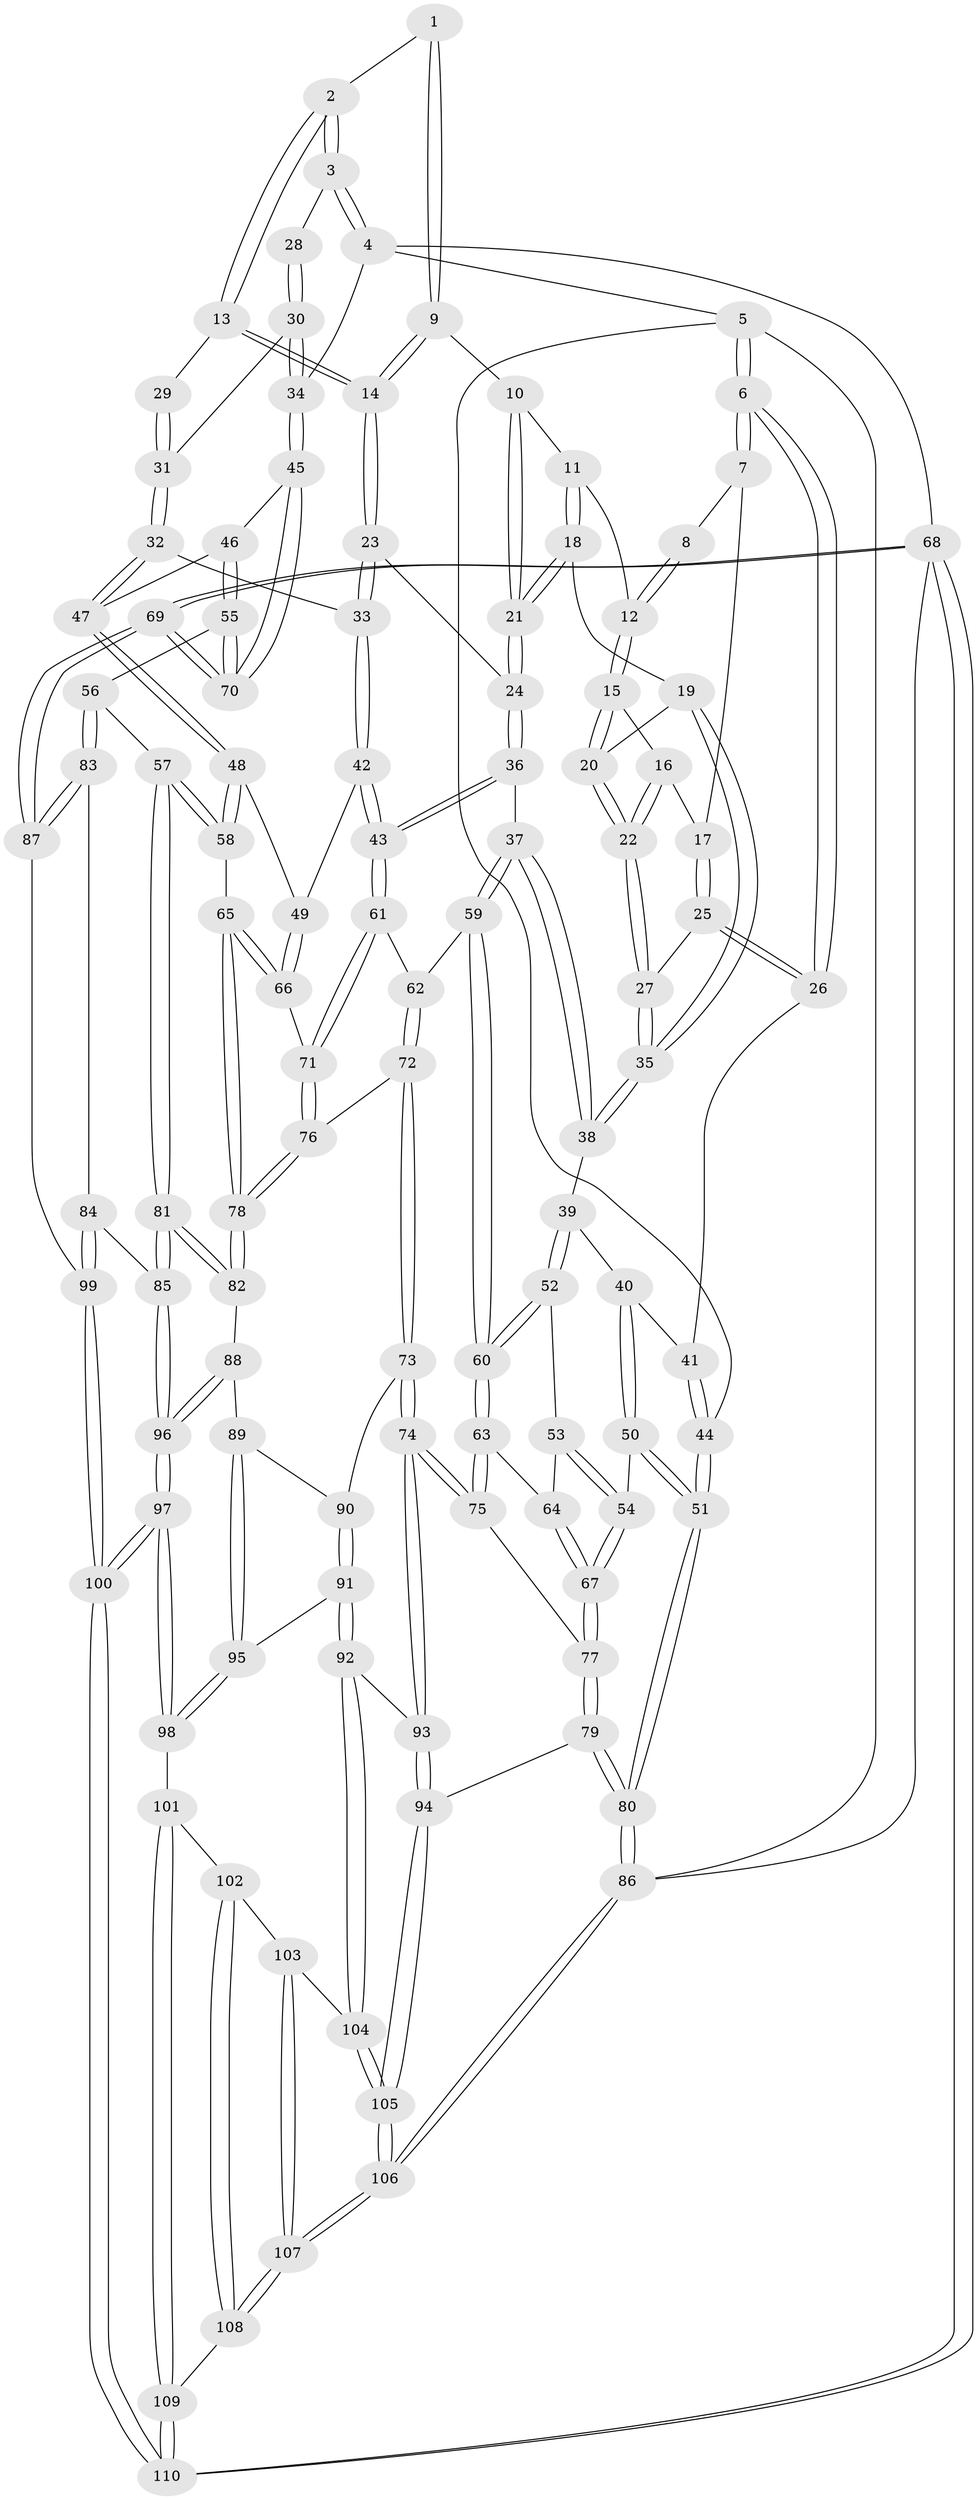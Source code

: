 // Generated by graph-tools (version 1.1) at 2025/16/03/09/25 04:16:49]
// undirected, 110 vertices, 272 edges
graph export_dot {
graph [start="1"]
  node [color=gray90,style=filled];
  1 [pos="+0.6550656546310614+0"];
  2 [pos="+0.8109081984122296+0"];
  3 [pos="+1+0"];
  4 [pos="+1+0"];
  5 [pos="+0+0"];
  6 [pos="+0+0"];
  7 [pos="+0+0"];
  8 [pos="+0.4314052278076801+0"];
  9 [pos="+0.586043405147499+0.08488134271905806"];
  10 [pos="+0.47911663005828203+0.03413046773441888"];
  11 [pos="+0.42418125946554364+0"];
  12 [pos="+0.4234693625257992+0"];
  13 [pos="+0.7068715415399+0.09175516631120459"];
  14 [pos="+0.6256376801892707+0.14040147928755317"];
  15 [pos="+0.34361401754904314+0.06463741581127991"];
  16 [pos="+0.3186890062115603+0.07483344760847037"];
  17 [pos="+0.23916118746550544+0.08628918516917065"];
  18 [pos="+0.433501520319417+0.17177238045476817"];
  19 [pos="+0.4079675365749676+0.1676625036804002"];
  20 [pos="+0.3831955893624666+0.15314399337544649"];
  21 [pos="+0.4918183908252986+0.2019674315536461"];
  22 [pos="+0.3175575016638358+0.19829277152089436"];
  23 [pos="+0.6208540710051836+0.15340515383509765"];
  24 [pos="+0.4956086255608901+0.2064542923187411"];
  25 [pos="+0.19577610229883796+0.16798406168848087"];
  26 [pos="+0.15905535205027055+0.18558639845846703"];
  27 [pos="+0.3015435425372163+0.22321720426990266"];
  28 [pos="+0.8490653494910568+0.11383520684003427"];
  29 [pos="+0.7342192200178416+0.1124203723407884"];
  30 [pos="+0.8521579440920963+0.21933962256567982"];
  31 [pos="+0.8141027221333123+0.26071260104095506"];
  32 [pos="+0.8110792513984313+0.2687409596881438"];
  33 [pos="+0.687380284149021+0.2914665340684184"];
  34 [pos="+1+0.09941592636775477"];
  35 [pos="+0.3321208559584733+0.28230465637617214"];
  36 [pos="+0.4926959882013188+0.2205801857010419"];
  37 [pos="+0.3760745512526187+0.34508040502396986"];
  38 [pos="+0.3429485009390562+0.3194498746875114"];
  39 [pos="+0.20403723534073717+0.3348256581340356"];
  40 [pos="+0.19134407278910046+0.32693329077469585"];
  41 [pos="+0.12242213697636868+0.2484558496342992"];
  42 [pos="+0.6293382160061131+0.37485897465567414"];
  43 [pos="+0.6187843591771736+0.38228647705791147"];
  44 [pos="+0+0.3344740873541878"];
  45 [pos="+1+0.23742471426540215"];
  46 [pos="+0.9082337484932602+0.3226544071781083"];
  47 [pos="+0.8516084069843469+0.3303202448390034"];
  48 [pos="+0.8528394885593058+0.38508676096555866"];
  49 [pos="+0.7618715365257233+0.42605664662863796"];
  50 [pos="+0.04422538238149662+0.48391745246572554"];
  51 [pos="+0+0.472438995471276"];
  52 [pos="+0.20598182873432877+0.4107827738303509"];
  53 [pos="+0.1995336782424477+0.42680291519546704"];
  54 [pos="+0.12227950050307765+0.5029426673739517"];
  55 [pos="+1+0.5059368128993083"];
  56 [pos="+1+0.5196781199828248"];
  57 [pos="+0.9851199196308177+0.518494470132257"];
  58 [pos="+0.9087056328630756+0.4808682362763463"];
  59 [pos="+0.39312097952422353+0.395880529476817"];
  60 [pos="+0.3710937127068142+0.4380693347289631"];
  61 [pos="+0.6169421500139289+0.3851292416108749"];
  62 [pos="+0.5611851184648051+0.42545457061859104"];
  63 [pos="+0.35546346116639055+0.4868997167582089"];
  64 [pos="+0.2471807543146888+0.46286895735214073"];
  65 [pos="+0.768097948240451+0.5412055093581642"];
  66 [pos="+0.7614931021233808+0.5340016483004706"];
  67 [pos="+0.1697221334039096+0.5448237760912301"];
  68 [pos="+1+1"];
  69 [pos="+1+0.8178926108919026"];
  70 [pos="+1+0.48747010166739324"];
  71 [pos="+0.7028462853333162+0.5100151798749707"];
  72 [pos="+0.5561291779375633+0.5885533925788542"];
  73 [pos="+0.5449913822023972+0.6063344501653041"];
  74 [pos="+0.4594710096432163+0.6462537646463458"];
  75 [pos="+0.348701521030749+0.5526288932353907"];
  76 [pos="+0.6140643989206904+0.5798239281505593"];
  77 [pos="+0.22659373663783924+0.607357437601724"];
  78 [pos="+0.7611993028122443+0.6217656868438802"];
  79 [pos="+0.19467443451681257+0.7083179432570739"];
  80 [pos="+0+0.6652317728314148"];
  81 [pos="+0.8201544889640612+0.6815311353847434"];
  82 [pos="+0.7721111690882061+0.6571265849130243"];
  83 [pos="+0.9406958419506708+0.7495598947177038"];
  84 [pos="+0.8808349720962552+0.745491262650672"];
  85 [pos="+0.8482193326972067+0.727118961784048"];
  86 [pos="+0+1"];
  87 [pos="+1+0.7945459992356112"];
  88 [pos="+0.7407837625713347+0.6772448335199935"];
  89 [pos="+0.7147067855385157+0.6878080129149162"];
  90 [pos="+0.5846025059524814+0.645918613142064"];
  91 [pos="+0.6206233923770608+0.7605920165192437"];
  92 [pos="+0.4812673729519901+0.7744322395348303"];
  93 [pos="+0.453090679583016+0.6788481223415694"];
  94 [pos="+0.23230258643151191+0.793625436877064"];
  95 [pos="+0.6465706217480814+0.7772216241365596"];
  96 [pos="+0.7260378288197771+0.872654852750034"];
  97 [pos="+0.7221828075065798+0.8789274025170377"];
  98 [pos="+0.6669600822831646+0.845898447646186"];
  99 [pos="+0.8555997137424026+0.9686249683859377"];
  100 [pos="+0.8091077031179827+1"];
  101 [pos="+0.5655489215635886+0.8770096561268456"];
  102 [pos="+0.5116522038713366+0.8607203163429726"];
  103 [pos="+0.498086168431327+0.8505010123258496"];
  104 [pos="+0.4778370135142109+0.8072314731280322"];
  105 [pos="+0.23305556914241604+0.882338978695104"];
  106 [pos="+0.12958037405059505+1"];
  107 [pos="+0.16073388433607744+1"];
  108 [pos="+0.4881442907744981+1"];
  109 [pos="+0.6179319085884062+1"];
  110 [pos="+0.8175636627057224+1"];
  1 -- 2;
  1 -- 9;
  1 -- 9;
  2 -- 3;
  2 -- 3;
  2 -- 13;
  2 -- 13;
  3 -- 4;
  3 -- 4;
  3 -- 28;
  4 -- 5;
  4 -- 34;
  4 -- 68;
  5 -- 6;
  5 -- 6;
  5 -- 44;
  5 -- 86;
  6 -- 7;
  6 -- 7;
  6 -- 26;
  6 -- 26;
  7 -- 8;
  7 -- 17;
  8 -- 12;
  8 -- 12;
  9 -- 10;
  9 -- 14;
  9 -- 14;
  10 -- 11;
  10 -- 21;
  10 -- 21;
  11 -- 12;
  11 -- 18;
  11 -- 18;
  12 -- 15;
  12 -- 15;
  13 -- 14;
  13 -- 14;
  13 -- 29;
  14 -- 23;
  14 -- 23;
  15 -- 16;
  15 -- 20;
  15 -- 20;
  16 -- 17;
  16 -- 22;
  16 -- 22;
  17 -- 25;
  17 -- 25;
  18 -- 19;
  18 -- 21;
  18 -- 21;
  19 -- 20;
  19 -- 35;
  19 -- 35;
  20 -- 22;
  20 -- 22;
  21 -- 24;
  21 -- 24;
  22 -- 27;
  22 -- 27;
  23 -- 24;
  23 -- 33;
  23 -- 33;
  24 -- 36;
  24 -- 36;
  25 -- 26;
  25 -- 26;
  25 -- 27;
  26 -- 41;
  27 -- 35;
  27 -- 35;
  28 -- 30;
  28 -- 30;
  29 -- 31;
  29 -- 31;
  30 -- 31;
  30 -- 34;
  30 -- 34;
  31 -- 32;
  31 -- 32;
  32 -- 33;
  32 -- 47;
  32 -- 47;
  33 -- 42;
  33 -- 42;
  34 -- 45;
  34 -- 45;
  35 -- 38;
  35 -- 38;
  36 -- 37;
  36 -- 43;
  36 -- 43;
  37 -- 38;
  37 -- 38;
  37 -- 59;
  37 -- 59;
  38 -- 39;
  39 -- 40;
  39 -- 52;
  39 -- 52;
  40 -- 41;
  40 -- 50;
  40 -- 50;
  41 -- 44;
  41 -- 44;
  42 -- 43;
  42 -- 43;
  42 -- 49;
  43 -- 61;
  43 -- 61;
  44 -- 51;
  44 -- 51;
  45 -- 46;
  45 -- 70;
  45 -- 70;
  46 -- 47;
  46 -- 55;
  46 -- 55;
  47 -- 48;
  47 -- 48;
  48 -- 49;
  48 -- 58;
  48 -- 58;
  49 -- 66;
  49 -- 66;
  50 -- 51;
  50 -- 51;
  50 -- 54;
  51 -- 80;
  51 -- 80;
  52 -- 53;
  52 -- 60;
  52 -- 60;
  53 -- 54;
  53 -- 54;
  53 -- 64;
  54 -- 67;
  54 -- 67;
  55 -- 56;
  55 -- 70;
  55 -- 70;
  56 -- 57;
  56 -- 83;
  56 -- 83;
  57 -- 58;
  57 -- 58;
  57 -- 81;
  57 -- 81;
  58 -- 65;
  59 -- 60;
  59 -- 60;
  59 -- 62;
  60 -- 63;
  60 -- 63;
  61 -- 62;
  61 -- 71;
  61 -- 71;
  62 -- 72;
  62 -- 72;
  63 -- 64;
  63 -- 75;
  63 -- 75;
  64 -- 67;
  64 -- 67;
  65 -- 66;
  65 -- 66;
  65 -- 78;
  65 -- 78;
  66 -- 71;
  67 -- 77;
  67 -- 77;
  68 -- 69;
  68 -- 69;
  68 -- 110;
  68 -- 110;
  68 -- 86;
  69 -- 70;
  69 -- 70;
  69 -- 87;
  69 -- 87;
  71 -- 76;
  71 -- 76;
  72 -- 73;
  72 -- 73;
  72 -- 76;
  73 -- 74;
  73 -- 74;
  73 -- 90;
  74 -- 75;
  74 -- 75;
  74 -- 93;
  74 -- 93;
  75 -- 77;
  76 -- 78;
  76 -- 78;
  77 -- 79;
  77 -- 79;
  78 -- 82;
  78 -- 82;
  79 -- 80;
  79 -- 80;
  79 -- 94;
  80 -- 86;
  80 -- 86;
  81 -- 82;
  81 -- 82;
  81 -- 85;
  81 -- 85;
  82 -- 88;
  83 -- 84;
  83 -- 87;
  83 -- 87;
  84 -- 85;
  84 -- 99;
  84 -- 99;
  85 -- 96;
  85 -- 96;
  86 -- 106;
  86 -- 106;
  87 -- 99;
  88 -- 89;
  88 -- 96;
  88 -- 96;
  89 -- 90;
  89 -- 95;
  89 -- 95;
  90 -- 91;
  90 -- 91;
  91 -- 92;
  91 -- 92;
  91 -- 95;
  92 -- 93;
  92 -- 104;
  92 -- 104;
  93 -- 94;
  93 -- 94;
  94 -- 105;
  94 -- 105;
  95 -- 98;
  95 -- 98;
  96 -- 97;
  96 -- 97;
  97 -- 98;
  97 -- 98;
  97 -- 100;
  97 -- 100;
  98 -- 101;
  99 -- 100;
  99 -- 100;
  100 -- 110;
  100 -- 110;
  101 -- 102;
  101 -- 109;
  101 -- 109;
  102 -- 103;
  102 -- 108;
  102 -- 108;
  103 -- 104;
  103 -- 107;
  103 -- 107;
  104 -- 105;
  104 -- 105;
  105 -- 106;
  105 -- 106;
  106 -- 107;
  106 -- 107;
  107 -- 108;
  107 -- 108;
  108 -- 109;
  109 -- 110;
  109 -- 110;
}
